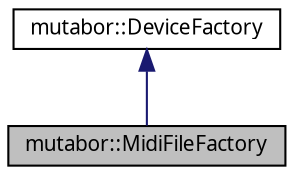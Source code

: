 digraph "mutabor::MidiFileFactory"
{
  edge [fontname="Sans",fontsize="10",labelfontname="Sans",labelfontsize="10"];
  node [fontname="Sans",fontsize="10",shape=record];
  Node0 [label="mutabor::MidiFileFactory",height=0.2,width=0.4,color="black", fillcolor="grey75", style="filled", fontcolor="black"];
  Node1 -> Node0 [dir="back",color="midnightblue",fontsize="10",style="solid",fontname="Sans"];
  Node1 [label="mutabor::DeviceFactory",height=0.2,width=0.4,color="black", fillcolor="white", style="filled",URL="$d7/d57/classmutabor_1_1DeviceFactory.html"];
}
